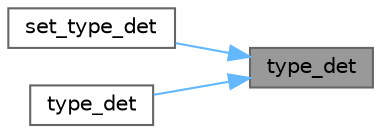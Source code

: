 digraph "type_det"
{
 // LATEX_PDF_SIZE
  bgcolor="transparent";
  edge [fontname=Helvetica,fontsize=10,labelfontname=Helvetica,labelfontsize=10];
  node [fontname=Helvetica,fontsize=10,shape=box,height=0.2,width=0.4];
  rankdir="RL";
  Node1 [id="Node000001",label="type_det",height=0.2,width=0.4,color="gray40", fillcolor="grey60", style="filled", fontcolor="black",tooltip=" "];
  Node1 -> Node2 [id="edge1_Node000001_Node000002",dir="back",color="steelblue1",style="solid",tooltip=" "];
  Node2 [id="Node000002",label="set_type_det",height=0.2,width=0.4,color="grey40", fillcolor="white", style="filled",URL="$utils_8hpp.html#ace04ea2599cbee5c4da4e0f6a401470c",tooltip=" "];
  Node1 -> Node3 [id="edge2_Node000001_Node000003",dir="back",color="steelblue1",style="solid",tooltip=" "];
  Node3 [id="Node000003",label="type_det",height=0.2,width=0.4,color="grey40", fillcolor="white", style="filled",URL="$utils_8hpp.html#aedd370e04965d1b6a467bf73fa024160",tooltip=" "];
}
